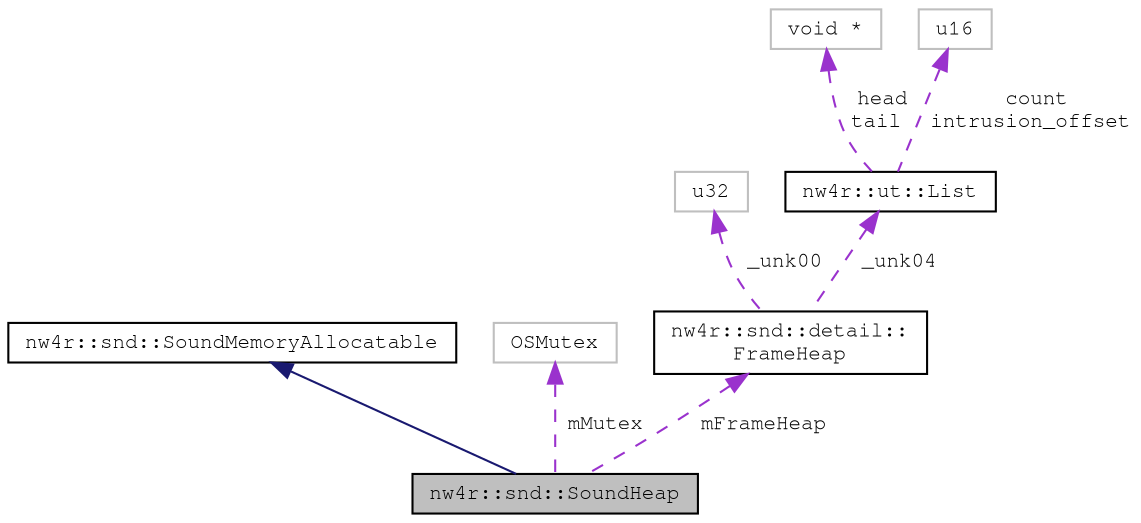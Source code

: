 digraph "nw4r::snd::SoundHeap"
{
 // LATEX_PDF_SIZE
  edge [fontname="FreeMono",fontsize="10",labelfontname="FreeMono",labelfontsize="10"];
  node [fontname="FreeMono",fontsize="10",shape=record];
  Node1 [label="nw4r::snd::SoundHeap",height=0.2,width=0.4,color="black", fillcolor="grey75", style="filled", fontcolor="black",tooltip=" "];
  Node2 -> Node1 [dir="back",color="midnightblue",fontsize="10",style="solid",fontname="FreeMono"];
  Node2 [label="nw4r::snd::SoundMemoryAllocatable",height=0.2,width=0.4,color="black", fillcolor="white", style="filled",URL="$structnw4r_1_1snd_1_1_sound_memory_allocatable.html",tooltip=" "];
  Node3 -> Node1 [dir="back",color="darkorchid3",fontsize="10",style="dashed",label=" mMutex" ,fontname="FreeMono"];
  Node3 [label="OSMutex",height=0.2,width=0.4,color="grey75", fillcolor="white", style="filled",tooltip=" "];
  Node4 -> Node1 [dir="back",color="darkorchid3",fontsize="10",style="dashed",label=" mFrameHeap" ,fontname="FreeMono"];
  Node4 [label="nw4r::snd::detail::\lFrameHeap",height=0.2,width=0.4,color="black", fillcolor="white", style="filled",URL="$structnw4r_1_1snd_1_1detail_1_1_frame_heap.html",tooltip=" "];
  Node5 -> Node4 [dir="back",color="darkorchid3",fontsize="10",style="dashed",label=" _unk00" ,fontname="FreeMono"];
  Node5 [label="u32",height=0.2,width=0.4,color="grey75", fillcolor="white", style="filled",tooltip=" "];
  Node6 -> Node4 [dir="back",color="darkorchid3",fontsize="10",style="dashed",label=" _unk04" ,fontname="FreeMono"];
  Node6 [label="nw4r::ut::List",height=0.2,width=0.4,color="black", fillcolor="white", style="filled",URL="$structnw4r_1_1ut_1_1_list.html",tooltip=" "];
  Node7 -> Node6 [dir="back",color="darkorchid3",fontsize="10",style="dashed",label=" head\ntail" ,fontname="FreeMono"];
  Node7 [label="void *",height=0.2,width=0.4,color="grey75", fillcolor="white", style="filled",tooltip=" "];
  Node8 -> Node6 [dir="back",color="darkorchid3",fontsize="10",style="dashed",label=" count\nintrusion_offset" ,fontname="FreeMono"];
  Node8 [label="u16",height=0.2,width=0.4,color="grey75", fillcolor="white", style="filled",tooltip=" "];
}
